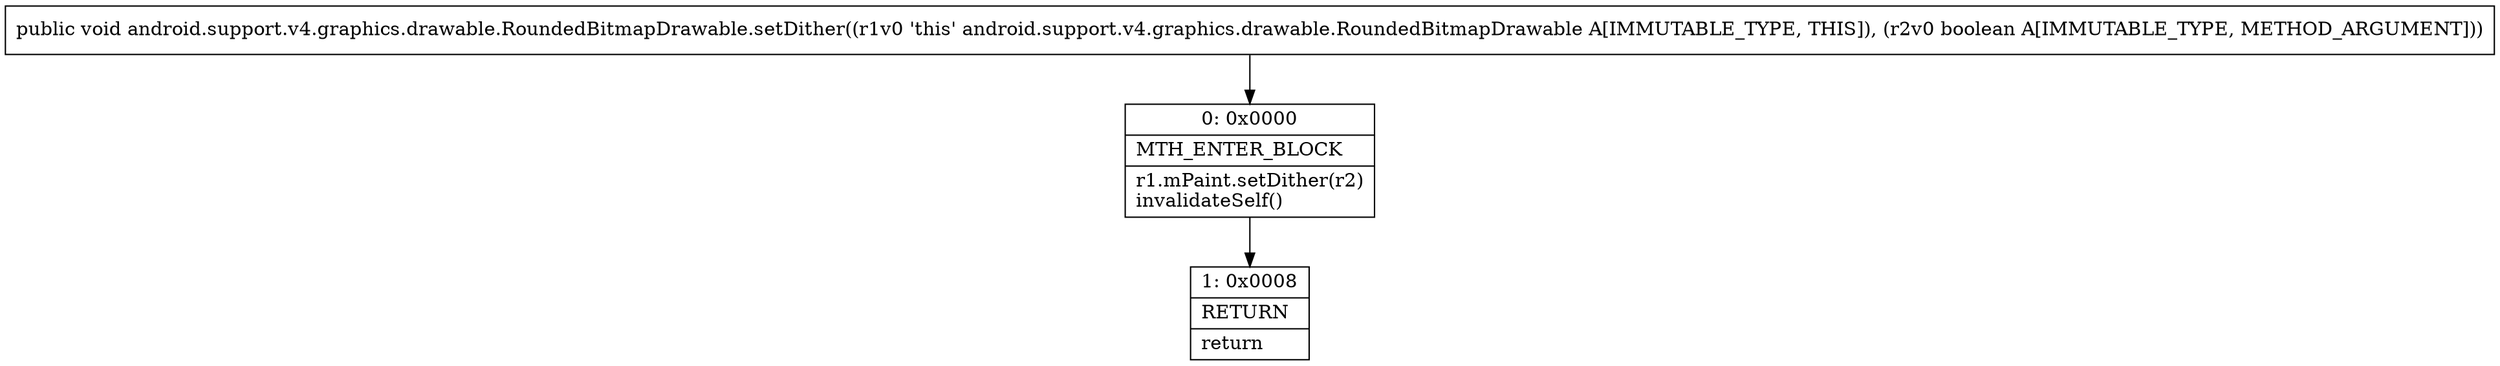 digraph "CFG forandroid.support.v4.graphics.drawable.RoundedBitmapDrawable.setDither(Z)V" {
Node_0 [shape=record,label="{0\:\ 0x0000|MTH_ENTER_BLOCK\l|r1.mPaint.setDither(r2)\linvalidateSelf()\l}"];
Node_1 [shape=record,label="{1\:\ 0x0008|RETURN\l|return\l}"];
MethodNode[shape=record,label="{public void android.support.v4.graphics.drawable.RoundedBitmapDrawable.setDither((r1v0 'this' android.support.v4.graphics.drawable.RoundedBitmapDrawable A[IMMUTABLE_TYPE, THIS]), (r2v0 boolean A[IMMUTABLE_TYPE, METHOD_ARGUMENT])) }"];
MethodNode -> Node_0;
Node_0 -> Node_1;
}

